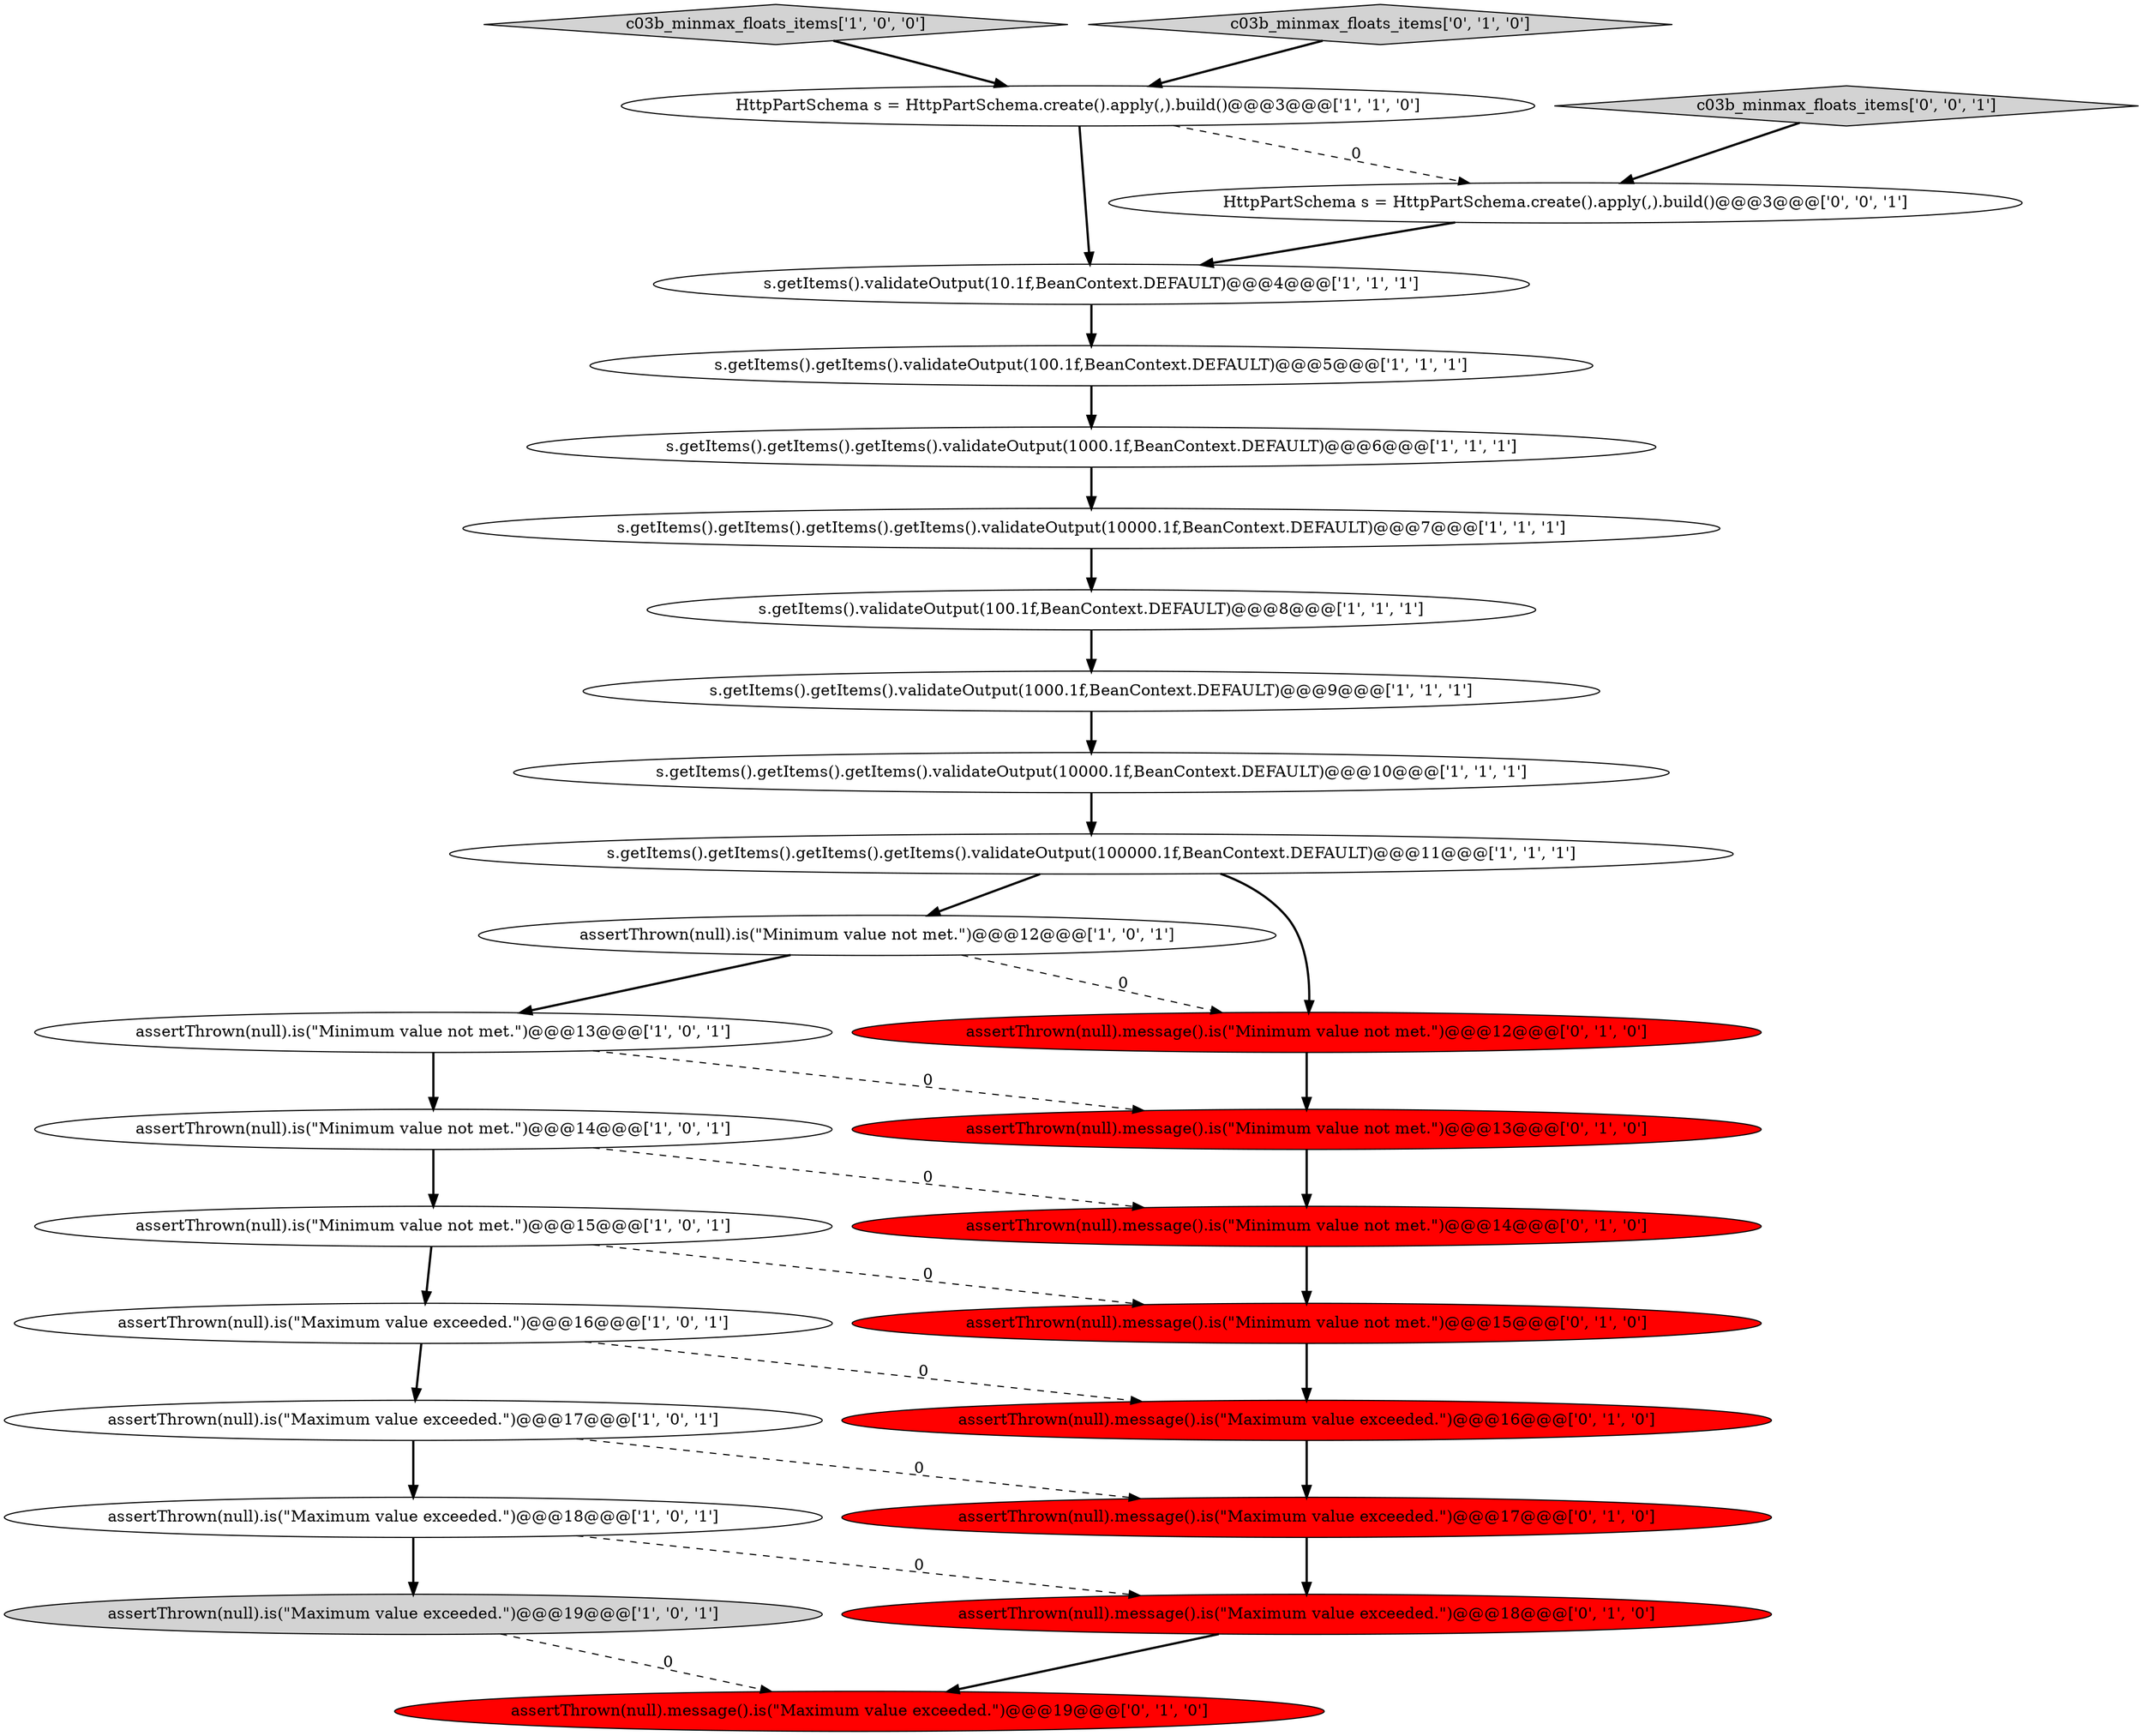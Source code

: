 digraph {
4 [style = filled, label = "HttpPartSchema s = HttpPartSchema.create().apply(,).build()@@@3@@@['1', '1', '0']", fillcolor = white, shape = ellipse image = "AAA0AAABBB1BBB"];
2 [style = filled, label = "s.getItems().validateOutput(100.1f,BeanContext.DEFAULT)@@@8@@@['1', '1', '1']", fillcolor = white, shape = ellipse image = "AAA0AAABBB1BBB"];
16 [style = filled, label = "assertThrown(null).is(\"Minimum value not met.\")@@@13@@@['1', '0', '1']", fillcolor = white, shape = ellipse image = "AAA0AAABBB1BBB"];
26 [style = filled, label = "assertThrown(null).message().is(\"Maximum value exceeded.\")@@@16@@@['0', '1', '0']", fillcolor = red, shape = ellipse image = "AAA1AAABBB2BBB"];
15 [style = filled, label = "s.getItems().getItems().getItems().validateOutput(1000.1f,BeanContext.DEFAULT)@@@6@@@['1', '1', '1']", fillcolor = white, shape = ellipse image = "AAA0AAABBB1BBB"];
7 [style = filled, label = "s.getItems().getItems().validateOutput(1000.1f,BeanContext.DEFAULT)@@@9@@@['1', '1', '1']", fillcolor = white, shape = ellipse image = "AAA0AAABBB1BBB"];
12 [style = filled, label = "s.getItems().getItems().getItems().getItems().validateOutput(100000.1f,BeanContext.DEFAULT)@@@11@@@['1', '1', '1']", fillcolor = white, shape = ellipse image = "AAA0AAABBB1BBB"];
10 [style = filled, label = "s.getItems().getItems().getItems().validateOutput(10000.1f,BeanContext.DEFAULT)@@@10@@@['1', '1', '1']", fillcolor = white, shape = ellipse image = "AAA0AAABBB1BBB"];
27 [style = filled, label = "c03b_minmax_floats_items['0', '0', '1']", fillcolor = lightgray, shape = diamond image = "AAA0AAABBB3BBB"];
5 [style = filled, label = "assertThrown(null).is(\"Minimum value not met.\")@@@15@@@['1', '0', '1']", fillcolor = white, shape = ellipse image = "AAA0AAABBB1BBB"];
9 [style = filled, label = "assertThrown(null).is(\"Maximum value exceeded.\")@@@17@@@['1', '0', '1']", fillcolor = white, shape = ellipse image = "AAA0AAABBB1BBB"];
8 [style = filled, label = "assertThrown(null).is(\"Maximum value exceeded.\")@@@16@@@['1', '0', '1']", fillcolor = white, shape = ellipse image = "AAA0AAABBB1BBB"];
22 [style = filled, label = "assertThrown(null).message().is(\"Minimum value not met.\")@@@15@@@['0', '1', '0']", fillcolor = red, shape = ellipse image = "AAA1AAABBB2BBB"];
11 [style = filled, label = "s.getItems().getItems().getItems().getItems().validateOutput(10000.1f,BeanContext.DEFAULT)@@@7@@@['1', '1', '1']", fillcolor = white, shape = ellipse image = "AAA0AAABBB1BBB"];
1 [style = filled, label = "assertThrown(null).is(\"Minimum value not met.\")@@@14@@@['1', '0', '1']", fillcolor = white, shape = ellipse image = "AAA0AAABBB1BBB"];
28 [style = filled, label = "HttpPartSchema s = HttpPartSchema.create().apply(,).build()@@@3@@@['0', '0', '1']", fillcolor = white, shape = ellipse image = "AAA0AAABBB3BBB"];
3 [style = filled, label = "c03b_minmax_floats_items['1', '0', '0']", fillcolor = lightgray, shape = diamond image = "AAA0AAABBB1BBB"];
24 [style = filled, label = "assertThrown(null).message().is(\"Maximum value exceeded.\")@@@17@@@['0', '1', '0']", fillcolor = red, shape = ellipse image = "AAA1AAABBB2BBB"];
6 [style = filled, label = "assertThrown(null).is(\"Maximum value exceeded.\")@@@18@@@['1', '0', '1']", fillcolor = white, shape = ellipse image = "AAA0AAABBB1BBB"];
21 [style = filled, label = "c03b_minmax_floats_items['0', '1', '0']", fillcolor = lightgray, shape = diamond image = "AAA0AAABBB2BBB"];
13 [style = filled, label = "assertThrown(null).is(\"Minimum value not met.\")@@@12@@@['1', '0', '1']", fillcolor = white, shape = ellipse image = "AAA0AAABBB1BBB"];
18 [style = filled, label = "assertThrown(null).message().is(\"Minimum value not met.\")@@@13@@@['0', '1', '0']", fillcolor = red, shape = ellipse image = "AAA1AAABBB2BBB"];
23 [style = filled, label = "assertThrown(null).message().is(\"Maximum value exceeded.\")@@@19@@@['0', '1', '0']", fillcolor = red, shape = ellipse image = "AAA1AAABBB2BBB"];
14 [style = filled, label = "s.getItems().getItems().validateOutput(100.1f,BeanContext.DEFAULT)@@@5@@@['1', '1', '1']", fillcolor = white, shape = ellipse image = "AAA0AAABBB1BBB"];
0 [style = filled, label = "s.getItems().validateOutput(10.1f,BeanContext.DEFAULT)@@@4@@@['1', '1', '1']", fillcolor = white, shape = ellipse image = "AAA0AAABBB1BBB"];
19 [style = filled, label = "assertThrown(null).message().is(\"Minimum value not met.\")@@@14@@@['0', '1', '0']", fillcolor = red, shape = ellipse image = "AAA1AAABBB2BBB"];
20 [style = filled, label = "assertThrown(null).message().is(\"Minimum value not met.\")@@@12@@@['0', '1', '0']", fillcolor = red, shape = ellipse image = "AAA1AAABBB2BBB"];
17 [style = filled, label = "assertThrown(null).is(\"Maximum value exceeded.\")@@@19@@@['1', '0', '1']", fillcolor = lightgray, shape = ellipse image = "AAA0AAABBB1BBB"];
25 [style = filled, label = "assertThrown(null).message().is(\"Maximum value exceeded.\")@@@18@@@['0', '1', '0']", fillcolor = red, shape = ellipse image = "AAA1AAABBB2BBB"];
1->5 [style = bold, label=""];
6->17 [style = bold, label=""];
22->26 [style = bold, label=""];
5->8 [style = bold, label=""];
9->24 [style = dashed, label="0"];
7->10 [style = bold, label=""];
25->23 [style = bold, label=""];
13->20 [style = dashed, label="0"];
27->28 [style = bold, label=""];
1->19 [style = dashed, label="0"];
18->19 [style = bold, label=""];
12->20 [style = bold, label=""];
16->18 [style = dashed, label="0"];
26->24 [style = bold, label=""];
3->4 [style = bold, label=""];
13->16 [style = bold, label=""];
11->2 [style = bold, label=""];
9->6 [style = bold, label=""];
4->0 [style = bold, label=""];
4->28 [style = dashed, label="0"];
20->18 [style = bold, label=""];
28->0 [style = bold, label=""];
12->13 [style = bold, label=""];
0->14 [style = bold, label=""];
15->11 [style = bold, label=""];
6->25 [style = dashed, label="0"];
16->1 [style = bold, label=""];
10->12 [style = bold, label=""];
24->25 [style = bold, label=""];
8->9 [style = bold, label=""];
14->15 [style = bold, label=""];
17->23 [style = dashed, label="0"];
2->7 [style = bold, label=""];
19->22 [style = bold, label=""];
21->4 [style = bold, label=""];
8->26 [style = dashed, label="0"];
5->22 [style = dashed, label="0"];
}
